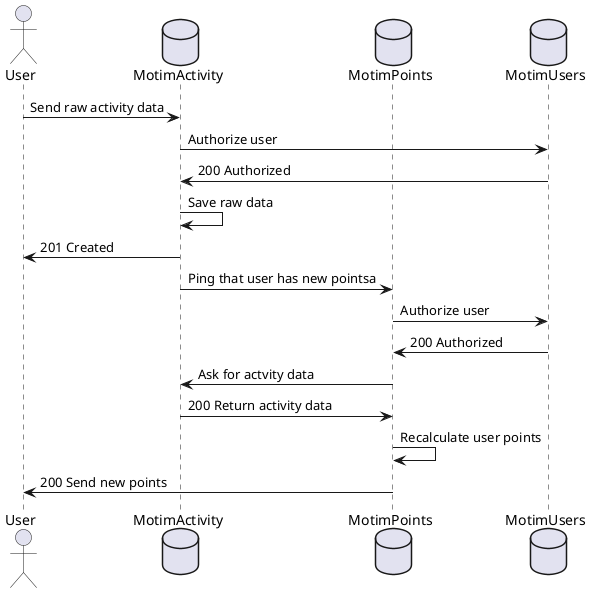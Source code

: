 @startuml MF Activity Sequence

actor User
database MotimActivity
database MotimPoints
database MotimUsers

User -> MotimActivity : Send raw activity data
MotimActivity -> MotimUsers : Authorize user
MotimUsers -> MotimActivity : 200 Authorized
MotimActivity -> MotimActivity : Save raw data
User <- MotimActivity : 201 Created
MotimActivity -> MotimPoints : Ping that user has new pointsa
MotimPoints -> MotimUsers : Authorize user
MotimUsers -> MotimPoints : 200 Authorized
MotimPoints -> MotimActivity: Ask for actvity data
MotimActivity -> MotimPoints: 200 Return activity data
MotimPoints -> MotimPoints: Recalculate user points
MotimPoints -> User: 200 Send new points

@enduml

@startuml MF Activity Entities

entity "Activities" as e01 {
  * id : uuid <<generated>>
  --
  * user_id : uuid
  * value : number
  * created_at : data
  * created_at : data 
  * registered_from : date
  * registered_to : date
  * source : text <<Source>>
  * type : text <<Type>>
}

enum Source {
  GOOGLE_FIT
  HEALTH_KIT
  GARMIN
}

enum Type {
  STEPS
  DISTANCE
}

@enduml